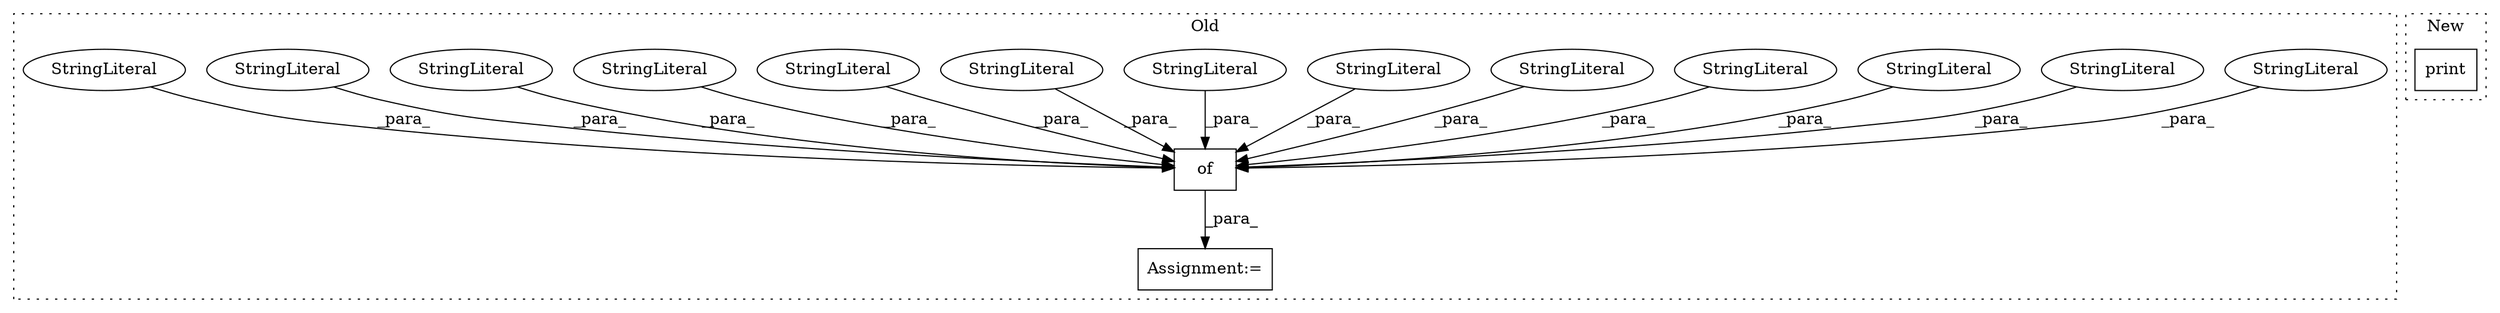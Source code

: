 digraph G {
subgraph cluster0 {
1 [label="of" a="32" s="168,304" l="3,1" shape="box"];
3 [label="StringLiteral" a="45" s="243" l="3" shape="ellipse"];
4 [label="StringLiteral" a="45" s="251" l="4" shape="ellipse"];
5 [label="Assignment:=" a="7" s="516" l="1" shape="box"];
6 [label="StringLiteral" a="45" s="292" l="3" shape="ellipse"];
7 [label="StringLiteral" a="45" s="175" l="3" shape="ellipse"];
8 [label="StringLiteral" a="45" s="231" l="3" shape="ellipse"];
9 [label="StringLiteral" a="45" s="179" l="3" shape="ellipse"];
10 [label="StringLiteral" a="45" s="287" l="4" shape="ellipse"];
11 [label="StringLiteral" a="45" s="187" l="3" shape="ellipse"];
12 [label="StringLiteral" a="45" s="247" l="3" shape="ellipse"];
13 [label="StringLiteral" a="45" s="203" l="3" shape="ellipse"];
14 [label="StringLiteral" a="45" s="211" l="3" shape="ellipse"];
15 [label="StringLiteral" a="45" s="219" l="3" shape="ellipse"];
16 [label="StringLiteral" a="45" s="223" l="3" shape="ellipse"];
label = "Old";
style="dotted";
}
subgraph cluster1 {
2 [label="print" a="32" s="127,150" l="6,1" shape="box"];
label = "New";
style="dotted";
}
1 -> 5 [label="_para_"];
3 -> 1 [label="_para_"];
4 -> 1 [label="_para_"];
6 -> 1 [label="_para_"];
7 -> 1 [label="_para_"];
8 -> 1 [label="_para_"];
9 -> 1 [label="_para_"];
10 -> 1 [label="_para_"];
11 -> 1 [label="_para_"];
12 -> 1 [label="_para_"];
13 -> 1 [label="_para_"];
14 -> 1 [label="_para_"];
15 -> 1 [label="_para_"];
16 -> 1 [label="_para_"];
}